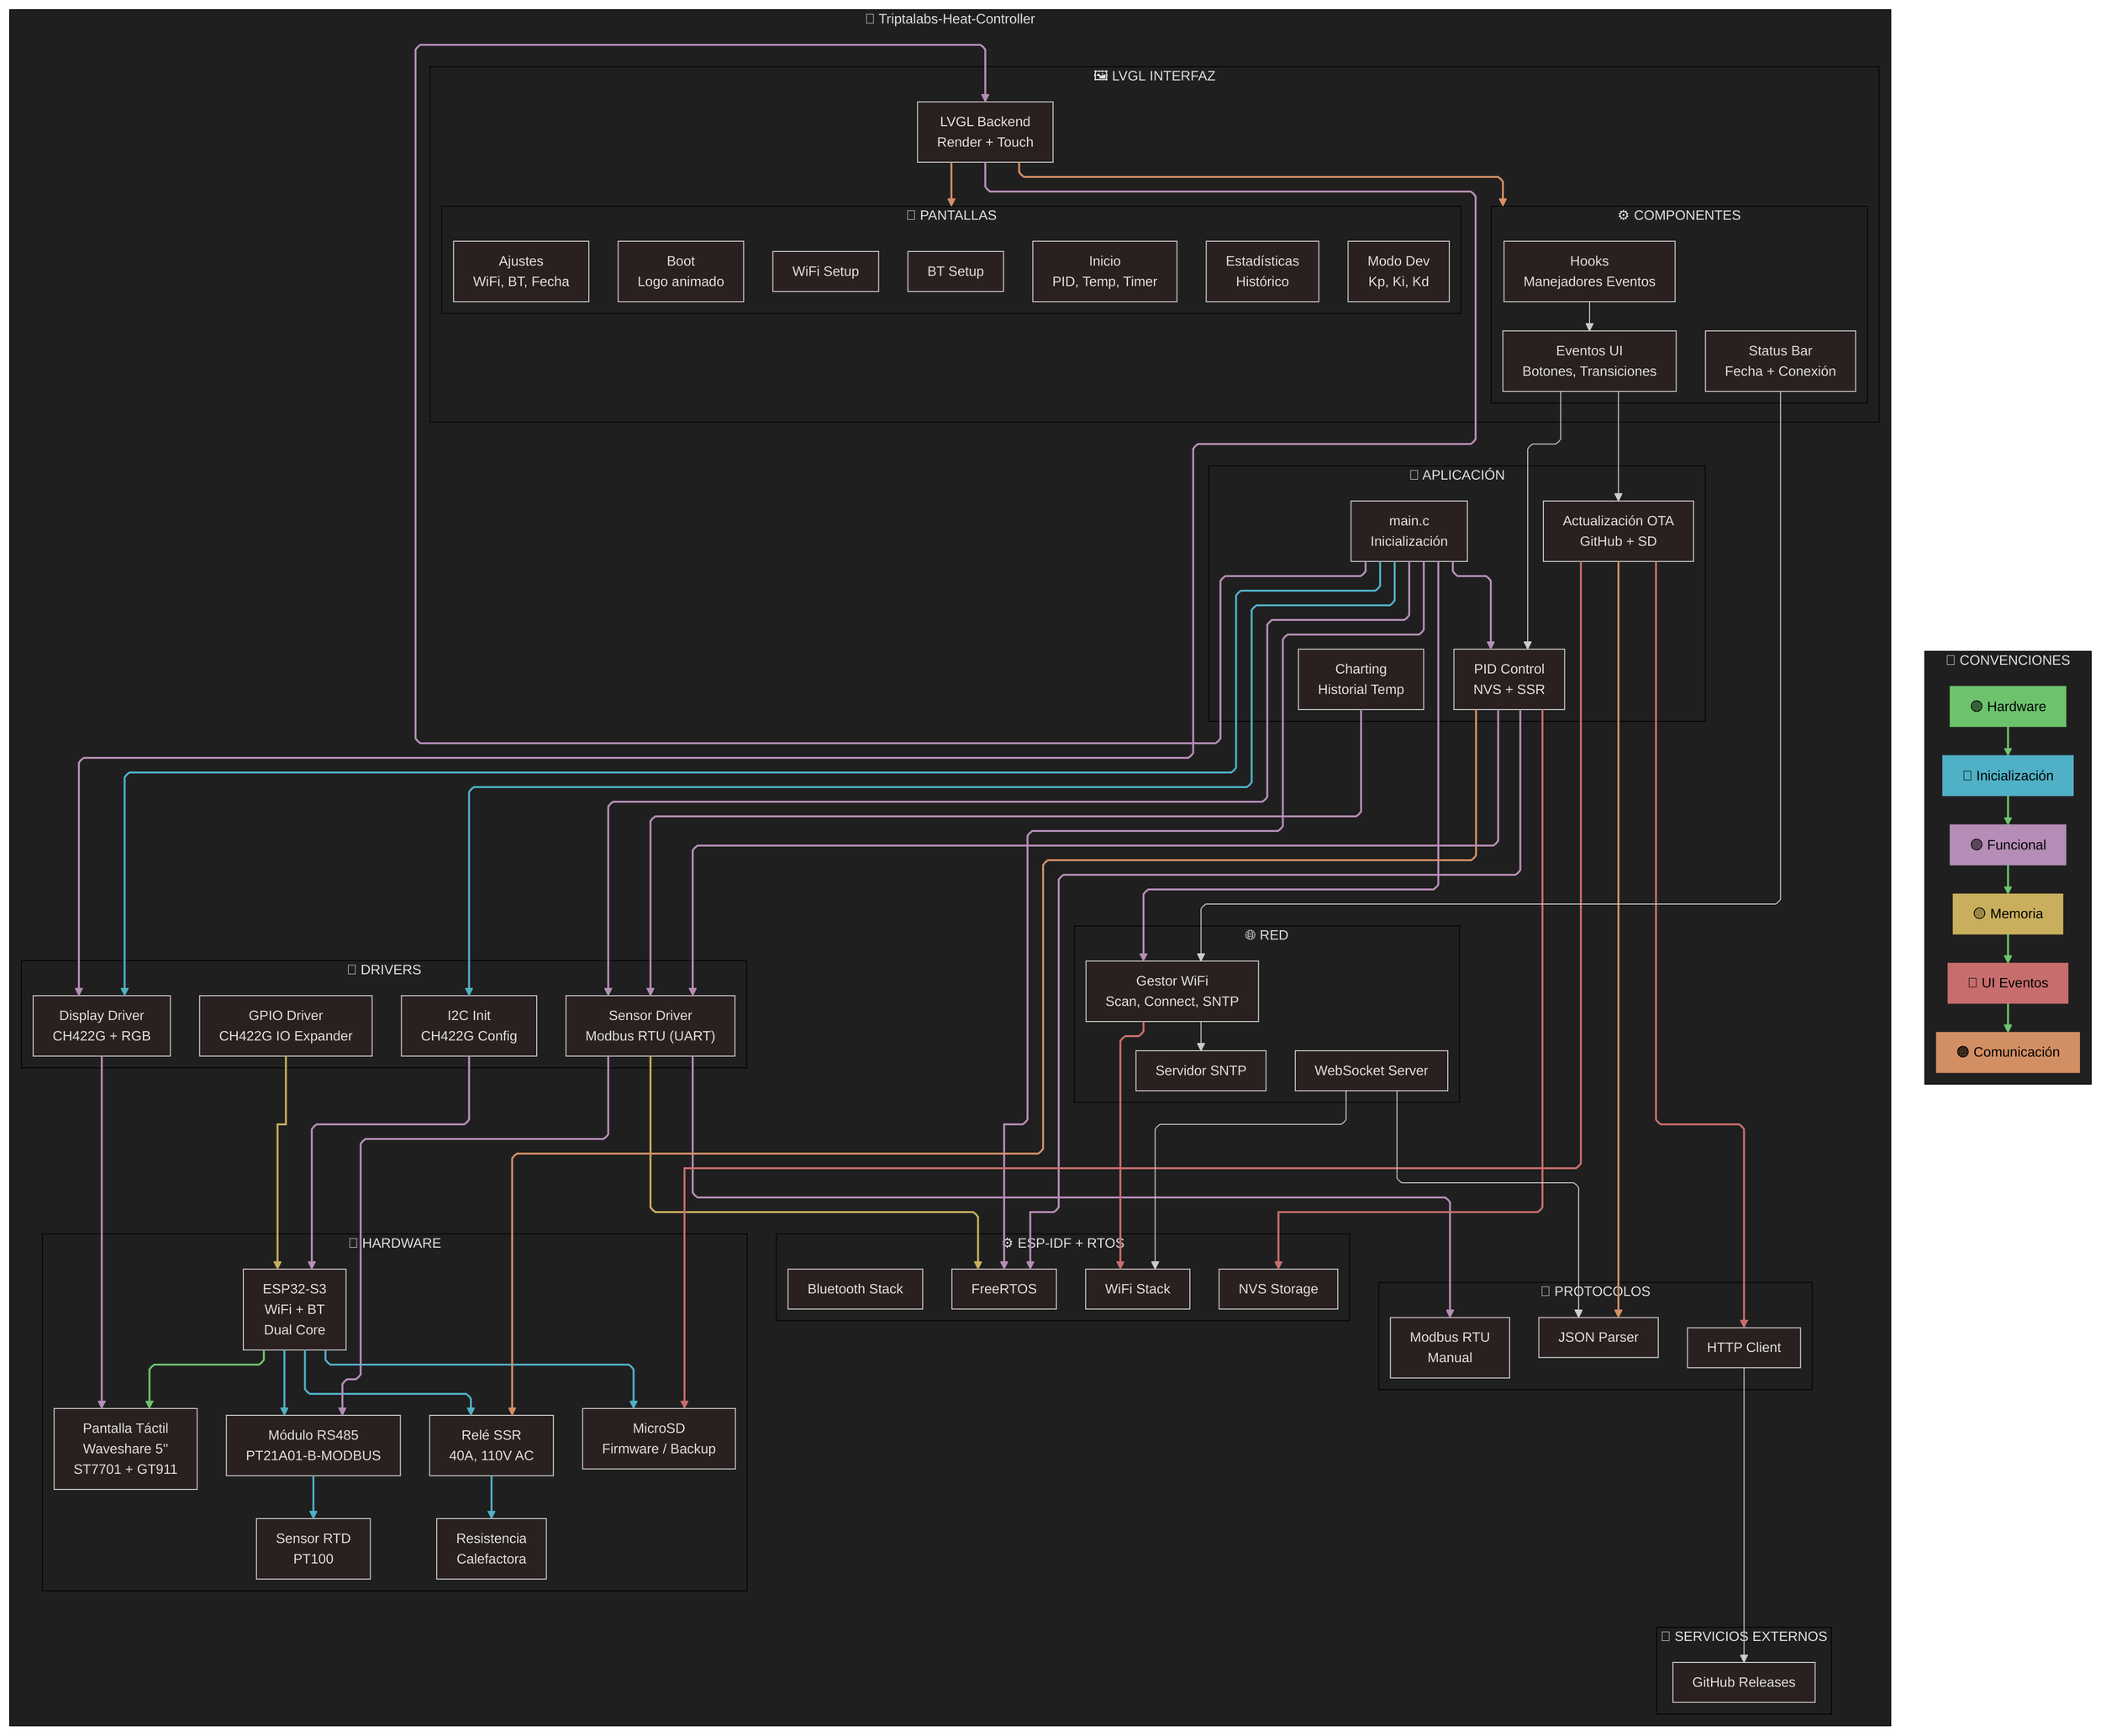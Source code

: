 ---
config:
  theme: neo-dark
  layout: elk
  flowchart:
    curve: linear
    nodeSpacing: 40
    rankSpacing: 50
    padding: 10
    htmlLabels: false
    useMaxWidth: false
    diagramPadding: 10
---

flowchart TB

%% =====================
%% 🎨 CONVENCIONES
%% =====================
subgraph CONVENCIONES["🎨 CONVENCIONES"]
    C1["🟢 Hardware"]
    C2["🔵 Inicialización"]
    C3["🟣 Funcional"]
    C4["🟡 Memoria"]
    C5["🔴 UI Eventos"]
    C6["🟠 Comunicación"]
    C1 --> C2 --> C3 --> C4 --> C5 --> C6
end

style C1 fill:#6DC36D,stroke:#6DC36D,color:#000000
style C2 fill:#4FB0C6,stroke:#4FB0C6,color:#000000
style C3 fill:#B58DB6,stroke:#B58DB6,color:#000000
style C4 fill:#C9AF5D,stroke:#C9AF5D,color:#000000
style C5 fill:#C86D6D,stroke:#C86D6D,color:#000000
style C6 fill:#D38F64,stroke:#D38F64,color:#000000

%% =====================
%% 🧪 TRIPTALABS-HEAT-CONTROLLER
%% =====================
subgraph SYSTEM["🧪 Triptalabs-Heat-Controller"]
    subgraph HW["🧱 HARDWARE"]
        ESP32["ESP32-S3
WiFi + BT
Dual Core"]
        DISPLAY["Pantalla Táctil
Waveshare 5''
ST7701 + GT911"]
        PT100["Sensor RTD
PT100"]
        RS485["Módulo RS485
PT21A01-B-MODBUS"]
        SSR["Relé SSR
40A, 110V AC"]
        HEATER["Resistencia
Calefactora"]
        SDCARD["MicroSD
Firmware / Backup"]
    end

    subgraph RTOS["⚙️ ESP-IDF + RTOS"]
        FREERTOS["FreeRTOS"]
        WIFI_STACK["WiFi Stack"]
        BT_STACK["Bluetooth Stack"]
        NVS["NVS Storage"]
    end

    subgraph DRIVERS["🧰 DRIVERS"]
        CONFIG_DRV["I2C Init
CH422G Config"]
        DISPLAY_DRV["Display Driver
CH422G + RGB"]
        SENSOR_DRV["Sensor Driver
Modbus RTU (UART)"]
        IO_DRV["GPIO Driver
CH422G IO Expander"]
    end

    subgraph CORE["🧠 APLICACIÓN"]
        MAIN["main.c
Inicialización"]
        PID["PID Control
 NVS + SSR"]
        UPDATE["Actualización OTA
GitHub + SD"]
        CHART["Charting
Historial Temp"]
    end

    subgraph SCREENS["🧩 PANTALLAS"]
        BOOT["Boot
Logo animado"]
        HOME["Inicio
PID, Temp, Timer"]
        SETTINGS["Ajustes
WiFi, BT, Fecha"]
        STATS["Estadísticas
Histórico"]
        DEV["Modo Dev
Kp, Ki, Kd"]
        WIFI_SCREEN["WiFi Setup"]
        BT_SCREEN["BT Setup"]
    end

    subgraph COMPONENTS["⚙️ COMPONENTES"]
        STATUSBAR["Status Bar
Fecha + Conexión"]
        HOOKS["Hooks
Manejadores Eventos"]
        EVENTS["Eventos UI
Botones, Transiciones"]
    end

    subgraph GUI["🖼️ LVGL INTERFAZ"]
        LVGL_PORT["LVGL Backend
Render + Touch"]
        SCREENS
        COMPONENTS
    end

    subgraph NET["🌐 RED"]
        WIFI_MGR["Gestor WiFi
Scan, Connect, SNTP"]
        SNTP["Servidor SNTP"]
        WS_SERVER["WebSocket Server"]
    end

    subgraph PROTO["📡 PROTOCOLOS"]
        MODBUS["Modbus RTU
Manual"]
        HTTP["HTTP Client"]
        JSON["JSON Parser"]
    end

    subgraph EXT["🔗 SERVICIOS EXTERNOS"]
        GITHUB["GitHub Releases"]
    end
end

%% =====================
%% 🔌 CONEXIONES Y ESTILO
%% =====================

%% 🟢 Hardware
ESP32 --> DISPLAY
ESP32 --> RS485
ESP32 --> SDCARD
ESP32 --> SSR
RS485 --> PT100
SSR --> HEATER
linkStyle 0,1,2,3,4,5 stroke:#6DC36D,stroke-width:2px

%% 🔵 Inicialización
MAIN --> CONFIG_DRV
MAIN --> DISPLAY_DRV
MAIN --> SENSOR_DRV
MAIN --> PID
MAIN --> LVGL_PORT
MAIN --> WIFI_MGR
MAIN --> FREERTOS
linkStyle 6,7,8,9,10,11,12 stroke:#4FB0C6,stroke-width:2px

%% 🟣 Funcional
CONFIG_DRV --> ESP32
DISPLAY_DRV --> DISPLAY
SENSOR_DRV --> RS485
SENSOR_DRV --> MODBUS
SENSOR_DRV --> FREERTOS
IO_DRV --> ESP32
PID --> SSR
PID --> SENSOR_DRV
PID --> FREERTOS
CHART --> SENSOR_DRV
LVGL_PORT --> DISPLAY_DRV
LVGL_PORT --> SCREENS
LVGL_PORT --> COMPONENTS
linkStyle 13,14,15,16,17,18,19,20,21,25,26,27,28 stroke:#B58DB6,stroke-width:2px

%% 🟡 Memoria
PID --> NVS
UPDATE --> SDCARD
linkStyle 22,23 stroke:#C9AF5D,stroke-width:2px

%% 🟠 Comunicación
UPDATE --> HTTP
UPDATE --> JSON
WIFI_MGR --> WIFI_STACK
WIFI_MGR --> SNTP
HTTP --> GITHUB
WS_SERVER --> JSON
WS_SERVER --> WIFI_STACK
linkStyle 24,29,30,34 stroke:#D38F64,stroke-width:2px

%% 🔴 UI Eventos
HOOKS --> EVENTS
EVENTS --> PID
EVENTS --> UPDATE
STATUSBAR --> WIFI_MGR
linkStyle 31,32,33,35 stroke:#C86D6D,stroke-width:2px